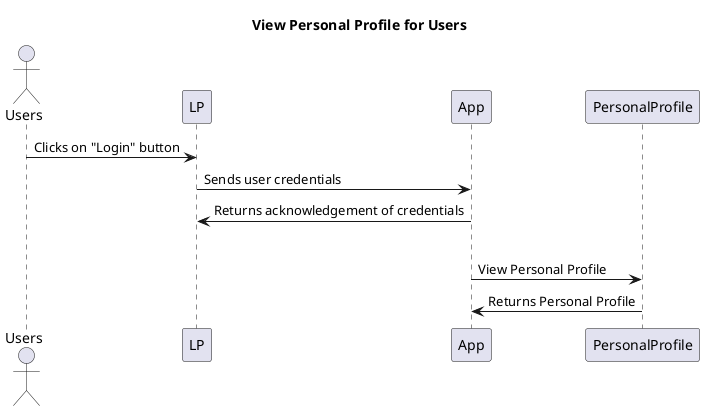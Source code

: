 @startuml Personal
title View Personal Profile for Users
actor Users


Users -> LP: Clicks on "Login" button
LP -> App: Sends user credentials
participant "PersonalProfile" as PP
App -> LP: Returns acknowledgement of credentials
alt User is an Users
    
    App -> PP: View Personal Profile
    PP -> App: Returns Personal Profile
@enduml


